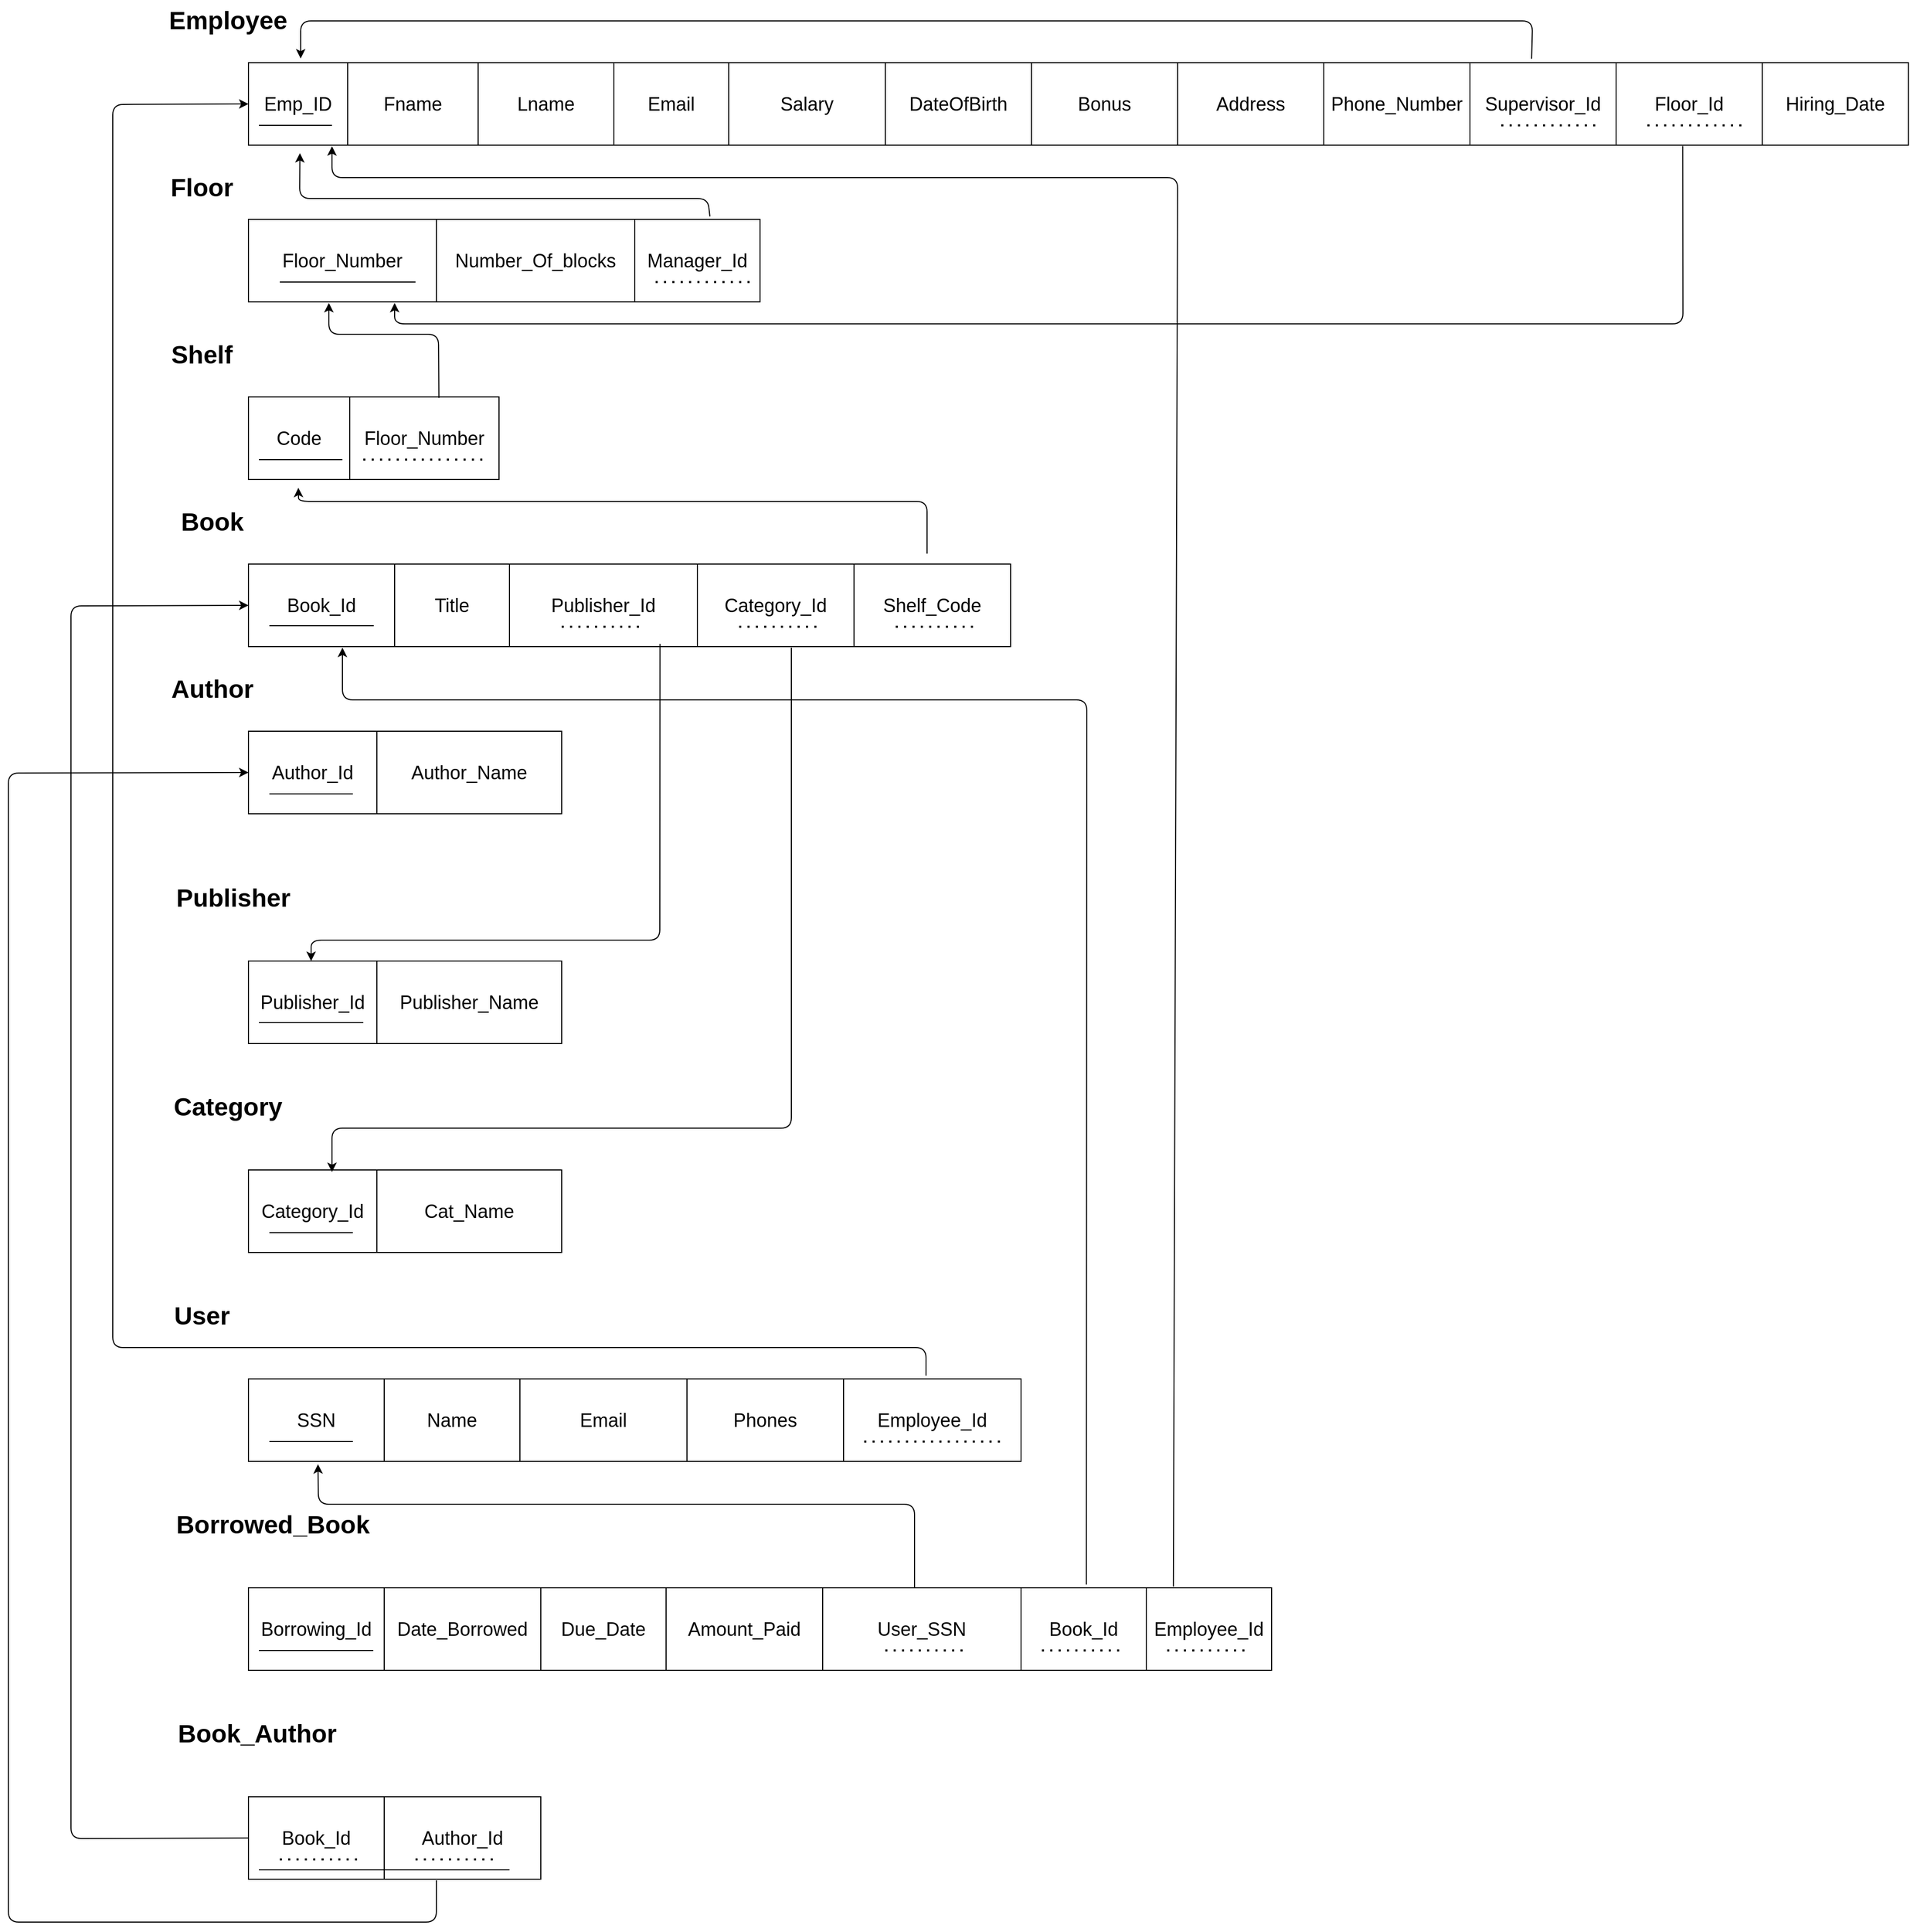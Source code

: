 <mxfile>
    <diagram id="vCrs1-sPmKpTmXe4LVe5" name="Page-1">
        <mxGraphModel dx="2222" dy="1024" grid="1" gridSize="10" guides="1" tooltips="1" connect="1" arrows="1" fold="1" page="0" pageScale="1" pageWidth="850" pageHeight="1100" math="0" shadow="0">
            <root>
                <mxCell id="0"/>
                <mxCell id="1" parent="0"/>
                <mxCell id="14" value="" style="shape=table;html=1;whiteSpace=wrap;startSize=0;&#10;container=1;childLayout=tableLayout;&#10;rowCount=1;" parent="1" vertex="1">
                    <mxGeometry x="80" y="100" width="1590" height="79" as="geometry"/>
                </mxCell>
                <mxCell id="15" value="" style="shape=tableRow;horizontal=0;startSize=0;swimlaneHead=0;swimlaneBody=0;top=0;left=0;bottom=0;right=0;collapsible=0;dropTarget=0;fillColor=none;points=[[0,0.5],[1,0.5]];portConstraint=eastwest;" parent="14" vertex="1">
                    <mxGeometry width="1590" height="79" as="geometry"/>
                </mxCell>
                <mxCell id="16" value="&lt;span style=&quot;font-size: 18px;&quot;&gt;Emp_ID&lt;/span&gt;" style="shape=partialRectangle;html=1;whiteSpace=wrap;connectable=0;fillColor=none;top=0;left=0;bottom=0;right=0;overflow=hidden;" parent="15" vertex="1">
                    <mxGeometry width="95" height="79" as="geometry">
                        <mxRectangle width="95" height="79" as="alternateBounds"/>
                    </mxGeometry>
                </mxCell>
                <mxCell id="17" value="&lt;font style=&quot;font-size: 18px;&quot;&gt;Fname&lt;/font&gt;" style="shape=partialRectangle;connectable=0;fillColor=none;top=0;left=0;bottom=0;right=0;overflow=hidden;align=center;fontStyle=0;verticalAlign=middle;horizontal=1;whiteSpace=wrap;html=1;" parent="15" vertex="1">
                    <mxGeometry x="95" width="125" height="79" as="geometry">
                        <mxRectangle width="125" height="79" as="alternateBounds"/>
                    </mxGeometry>
                </mxCell>
                <mxCell id="18" value="&lt;span style=&quot;font-size: 18px;&quot;&gt;Lname&lt;/span&gt;" style="shape=partialRectangle;html=1;whiteSpace=wrap;connectable=0;fillColor=none;top=0;left=0;bottom=0;right=0;overflow=hidden;" parent="15" vertex="1">
                    <mxGeometry x="220" width="130" height="79" as="geometry">
                        <mxRectangle width="130" height="79" as="alternateBounds"/>
                    </mxGeometry>
                </mxCell>
                <mxCell id="19" value="&lt;font style=&quot;font-size: 18px;&quot;&gt;Email&lt;/font&gt;" style="shape=partialRectangle;html=1;whiteSpace=wrap;connectable=0;fillColor=none;top=0;left=0;bottom=0;right=0;overflow=hidden;" parent="15" vertex="1">
                    <mxGeometry x="350" width="110" height="79" as="geometry">
                        <mxRectangle width="110" height="79" as="alternateBounds"/>
                    </mxGeometry>
                </mxCell>
                <mxCell id="20" value="&lt;font style=&quot;font-size: 18px;&quot;&gt;Salary&lt;/font&gt;" style="shape=partialRectangle;html=1;whiteSpace=wrap;connectable=0;fillColor=none;top=0;left=0;bottom=0;right=0;overflow=hidden;" parent="15" vertex="1">
                    <mxGeometry x="460" width="150" height="79" as="geometry">
                        <mxRectangle width="150" height="79" as="alternateBounds"/>
                    </mxGeometry>
                </mxCell>
                <mxCell id="108" value="&lt;span style=&quot;font-size: 18px;&quot;&gt;DateOfBirth&lt;/span&gt;" style="shape=partialRectangle;html=1;whiteSpace=wrap;connectable=0;fillColor=none;top=0;left=0;bottom=0;right=0;overflow=hidden;" parent="15" vertex="1">
                    <mxGeometry x="610" width="140" height="79" as="geometry">
                        <mxRectangle width="140" height="79" as="alternateBounds"/>
                    </mxGeometry>
                </mxCell>
                <mxCell id="109" value="&lt;span style=&quot;font-size: 18px;&quot;&gt;Bonus&lt;/span&gt;" style="shape=partialRectangle;html=1;whiteSpace=wrap;connectable=0;fillColor=none;top=0;left=0;bottom=0;right=0;overflow=hidden;" parent="15" vertex="1">
                    <mxGeometry x="750" width="140" height="79" as="geometry">
                        <mxRectangle width="140" height="79" as="alternateBounds"/>
                    </mxGeometry>
                </mxCell>
                <mxCell id="110" value="&lt;span style=&quot;font-size: 18px;&quot;&gt;Address&lt;/span&gt;" style="shape=partialRectangle;html=1;whiteSpace=wrap;connectable=0;fillColor=none;top=0;left=0;bottom=0;right=0;overflow=hidden;" parent="15" vertex="1">
                    <mxGeometry x="890" width="140" height="79" as="geometry">
                        <mxRectangle width="140" height="79" as="alternateBounds"/>
                    </mxGeometry>
                </mxCell>
                <mxCell id="111" value="&lt;span style=&quot;font-size: 18px;&quot;&gt;Phone_Number&lt;/span&gt;" style="shape=partialRectangle;html=1;whiteSpace=wrap;connectable=0;fillColor=none;top=0;left=0;bottom=0;right=0;overflow=hidden;" parent="15" vertex="1">
                    <mxGeometry x="1030" width="140" height="79" as="geometry">
                        <mxRectangle width="140" height="79" as="alternateBounds"/>
                    </mxGeometry>
                </mxCell>
                <mxCell id="112" value="&lt;span style=&quot;font-size: 18px;&quot;&gt;Supervisor_Id&lt;/span&gt;" style="shape=partialRectangle;html=1;whiteSpace=wrap;connectable=0;fillColor=none;top=0;left=0;bottom=0;right=0;overflow=hidden;" parent="15" vertex="1">
                    <mxGeometry x="1170" width="140" height="79" as="geometry">
                        <mxRectangle width="140" height="79" as="alternateBounds"/>
                    </mxGeometry>
                </mxCell>
                <mxCell id="113" value="&lt;span style=&quot;font-size: 18px;&quot;&gt;Floor_Id&lt;/span&gt;" style="shape=partialRectangle;html=1;whiteSpace=wrap;connectable=0;fillColor=none;top=0;left=0;bottom=0;right=0;overflow=hidden;" parent="15" vertex="1">
                    <mxGeometry x="1310" width="140" height="79" as="geometry">
                        <mxRectangle width="140" height="79" as="alternateBounds"/>
                    </mxGeometry>
                </mxCell>
                <mxCell id="114" value="&lt;span style=&quot;font-size: 18px;&quot;&gt;Hiring_Date&lt;/span&gt;" style="shape=partialRectangle;html=1;whiteSpace=wrap;connectable=0;fillColor=none;top=0;left=0;bottom=0;right=0;overflow=hidden;" parent="15" vertex="1">
                    <mxGeometry x="1450" width="140" height="79" as="geometry">
                        <mxRectangle width="140" height="79" as="alternateBounds"/>
                    </mxGeometry>
                </mxCell>
                <mxCell id="163" value="" style="endArrow=classic;html=1;exitX=0.773;exitY=-0.047;exitDx=0;exitDy=0;exitPerimeter=0;" parent="14" source="15" edge="1">
                    <mxGeometry width="50" height="50" relative="1" as="geometry">
                        <mxPoint x="1230" y="-70" as="sourcePoint"/>
                        <mxPoint x="50" y="-4" as="targetPoint"/>
                        <Array as="points">
                            <mxPoint x="1230" y="-40"/>
                            <mxPoint x="50" y="-40"/>
                        </Array>
                    </mxGeometry>
                </mxCell>
                <mxCell id="21" value="" style="shape=table;html=1;whiteSpace=wrap;startSize=0;&#10;container=1;childLayout=tableLayout;&#10;rowCount=1;" parent="1" vertex="1">
                    <mxGeometry x="80" y="420" width="240" height="79" as="geometry"/>
                </mxCell>
                <mxCell id="22" value="" style="shape=tableRow;horizontal=0;startSize=0;swimlaneHead=0;swimlaneBody=0;top=0;left=0;bottom=0;right=0;collapsible=0;dropTarget=0;fillColor=none;points=[[0,0.5],[1,0.5]];portConstraint=eastwest;" parent="21" vertex="1">
                    <mxGeometry width="240" height="79" as="geometry"/>
                </mxCell>
                <mxCell id="23" value="&lt;font style=&quot;font-size: 18px;&quot;&gt;Code&lt;/font&gt;" style="shape=partialRectangle;html=1;whiteSpace=wrap;connectable=0;fillColor=none;top=0;left=0;bottom=0;right=0;overflow=hidden;" parent="22" vertex="1">
                    <mxGeometry width="97" height="79" as="geometry">
                        <mxRectangle width="97" height="79" as="alternateBounds"/>
                    </mxGeometry>
                </mxCell>
                <mxCell id="24" value="&lt;font style=&quot;font-size: 18px;&quot;&gt;Floor_Number&lt;/font&gt;" style="shape=partialRectangle;html=1;whiteSpace=wrap;connectable=0;fillColor=none;top=0;left=0;bottom=0;right=0;overflow=hidden;" parent="22" vertex="1">
                    <mxGeometry x="97" width="143" height="79" as="geometry">
                        <mxRectangle width="143" height="79" as="alternateBounds"/>
                    </mxGeometry>
                </mxCell>
                <mxCell id="26" value="" style="shape=table;html=1;whiteSpace=wrap;startSize=0;&#10;container=1;childLayout=tableLayout;&#10;rowCount=1;" parent="1" vertex="1">
                    <mxGeometry x="80" y="580" width="730" height="79" as="geometry"/>
                </mxCell>
                <mxCell id="27" value="" style="shape=tableRow;horizontal=0;startSize=0;swimlaneHead=0;swimlaneBody=0;top=0;left=0;bottom=0;right=0;collapsible=0;dropTarget=0;fillColor=none;points=[[0,0.5],[1,0.5]];portConstraint=eastwest;" parent="26" vertex="1">
                    <mxGeometry width="730" height="79" as="geometry"/>
                </mxCell>
                <mxCell id="28" value="&lt;font style=&quot;font-size: 18px;&quot;&gt;Book_Id&lt;/font&gt;" style="shape=partialRectangle;html=1;whiteSpace=wrap;connectable=0;fillColor=none;top=0;left=0;bottom=0;right=0;overflow=hidden;" parent="27" vertex="1">
                    <mxGeometry width="140" height="79" as="geometry">
                        <mxRectangle width="140" height="79" as="alternateBounds"/>
                    </mxGeometry>
                </mxCell>
                <mxCell id="29" value="&lt;font style=&quot;font-size: 18px;&quot;&gt;Title&lt;/font&gt;" style="shape=partialRectangle;html=1;whiteSpace=wrap;connectable=0;fillColor=none;top=0;left=0;bottom=0;right=0;overflow=hidden;" parent="27" vertex="1">
                    <mxGeometry x="140" width="110" height="79" as="geometry">
                        <mxRectangle width="110" height="79" as="alternateBounds"/>
                    </mxGeometry>
                </mxCell>
                <mxCell id="30" value="&lt;font style=&quot;font-size: 18px;&quot;&gt;Publisher_Id&lt;/font&gt;" style="shape=partialRectangle;html=1;whiteSpace=wrap;connectable=0;fillColor=none;top=0;left=0;bottom=0;right=0;overflow=hidden;" parent="27" vertex="1">
                    <mxGeometry x="250" width="180" height="79" as="geometry">
                        <mxRectangle width="180" height="79" as="alternateBounds"/>
                    </mxGeometry>
                </mxCell>
                <mxCell id="31" value="&lt;font style=&quot;font-size: 18px;&quot;&gt;Category_Id&lt;/font&gt;" style="shape=partialRectangle;html=1;whiteSpace=wrap;connectable=0;fillColor=none;top=0;left=0;bottom=0;right=0;overflow=hidden;" parent="27" vertex="1">
                    <mxGeometry x="430" width="150" height="79" as="geometry">
                        <mxRectangle width="150" height="79" as="alternateBounds"/>
                    </mxGeometry>
                </mxCell>
                <mxCell id="32" value="&lt;span style=&quot;font-size: 18px;&quot;&gt;Shelf_Code&lt;/span&gt;" style="shape=partialRectangle;html=1;whiteSpace=wrap;connectable=0;fillColor=none;top=0;left=0;bottom=0;right=0;overflow=hidden;" parent="27" vertex="1">
                    <mxGeometry x="580" width="150" height="79" as="geometry">
                        <mxRectangle width="150" height="79" as="alternateBounds"/>
                    </mxGeometry>
                </mxCell>
                <mxCell id="33" value="Employee" style="text;strokeColor=none;fillColor=none;html=1;fontSize=24;fontStyle=1;verticalAlign=middle;align=center;" parent="1" vertex="1">
                    <mxGeometry y="40" width="120" height="40" as="geometry"/>
                </mxCell>
                <mxCell id="34" value="Floor" style="text;strokeColor=none;fillColor=none;html=1;fontSize=24;fontStyle=1;verticalAlign=middle;align=center;" parent="1" vertex="1">
                    <mxGeometry y="200" width="70" height="40" as="geometry"/>
                </mxCell>
                <mxCell id="35" value="Shelf" style="text;strokeColor=none;fillColor=none;html=1;fontSize=24;fontStyle=1;verticalAlign=middle;align=center;" parent="1" vertex="1">
                    <mxGeometry y="360" width="70" height="40" as="geometry"/>
                </mxCell>
                <mxCell id="36" value="Book" style="text;strokeColor=none;fillColor=none;html=1;fontSize=24;fontStyle=1;verticalAlign=middle;align=center;" parent="1" vertex="1">
                    <mxGeometry y="520" width="90" height="40" as="geometry"/>
                </mxCell>
                <mxCell id="37" value="Author" style="text;strokeColor=none;fillColor=none;html=1;fontSize=24;fontStyle=1;verticalAlign=middle;align=center;" parent="1" vertex="1">
                    <mxGeometry y="680" width="90" height="40" as="geometry"/>
                </mxCell>
                <mxCell id="45" value="" style="shape=table;html=1;whiteSpace=wrap;startSize=0;&#10;container=1;childLayout=tableLayout;&#10;rowCount=1;" parent="1" vertex="1">
                    <mxGeometry x="80" y="740" width="300" height="79" as="geometry"/>
                </mxCell>
                <mxCell id="46" value="" style="shape=tableRow;horizontal=0;startSize=0;swimlaneHead=0;swimlaneBody=0;top=0;left=0;bottom=0;right=0;collapsible=0;dropTarget=0;fillColor=none;points=[[0,0.5],[1,0.5]];portConstraint=eastwest;" parent="45" vertex="1">
                    <mxGeometry width="300" height="79" as="geometry"/>
                </mxCell>
                <mxCell id="47" value="&lt;font style=&quot;font-size: 18px;&quot;&gt;Author_Id&lt;/font&gt;" style="shape=partialRectangle;html=1;whiteSpace=wrap;connectable=0;fillColor=none;top=0;left=0;bottom=0;right=0;overflow=hidden;" parent="46" vertex="1">
                    <mxGeometry width="123" height="79" as="geometry">
                        <mxRectangle width="123" height="79" as="alternateBounds"/>
                    </mxGeometry>
                </mxCell>
                <mxCell id="48" value="&lt;font style=&quot;font-size: 18px;&quot;&gt;Author_Name&lt;/font&gt;" style="shape=partialRectangle;html=1;whiteSpace=wrap;connectable=0;fillColor=none;top=0;left=0;bottom=0;right=0;overflow=hidden;" parent="46" vertex="1">
                    <mxGeometry x="123" width="177" height="79" as="geometry">
                        <mxRectangle width="177" height="79" as="alternateBounds"/>
                    </mxGeometry>
                </mxCell>
                <mxCell id="52" value="Publisher" style="text;strokeColor=none;fillColor=none;html=1;fontSize=24;fontStyle=1;verticalAlign=middle;align=center;" parent="1" vertex="1">
                    <mxGeometry y="880" width="130" height="40" as="geometry"/>
                </mxCell>
                <mxCell id="62" value="" style="endArrow=none;html=1;fontSize=18;" parent="1" edge="1">
                    <mxGeometry width="50" height="50" relative="1" as="geometry">
                        <mxPoint x="100" y="639" as="sourcePoint"/>
                        <mxPoint x="200" y="639" as="targetPoint"/>
                    </mxGeometry>
                </mxCell>
                <mxCell id="63" value="" style="endArrow=none;html=1;fontSize=18;" parent="1" edge="1">
                    <mxGeometry width="50" height="50" relative="1" as="geometry">
                        <mxPoint x="100" y="800" as="sourcePoint"/>
                        <mxPoint x="180" y="800" as="targetPoint"/>
                    </mxGeometry>
                </mxCell>
                <mxCell id="64" value="" style="endArrow=none;html=1;fontSize=18;" parent="1" edge="1">
                    <mxGeometry width="50" height="50" relative="1" as="geometry">
                        <mxPoint x="90" y="480" as="sourcePoint"/>
                        <mxPoint x="170" y="480" as="targetPoint"/>
                    </mxGeometry>
                </mxCell>
                <mxCell id="66" value="" style="endArrow=none;html=1;fontSize=18;" parent="1" edge="1">
                    <mxGeometry width="50" height="50" relative="1" as="geometry">
                        <mxPoint x="90" y="160" as="sourcePoint"/>
                        <mxPoint x="160" y="160" as="targetPoint"/>
                    </mxGeometry>
                </mxCell>
                <mxCell id="72" value="" style="endArrow=none;dashed=1;html=1;dashPattern=1 3;strokeWidth=2;fontSize=18;entryX=0.958;entryY=0.759;entryDx=0;entryDy=0;entryPerimeter=0;" parent="1" target="22" edge="1">
                    <mxGeometry x="97" width="50" height="50" relative="1" as="geometry">
                        <mxPoint x="190" y="480" as="sourcePoint"/>
                        <mxPoint x="265" y="480" as="targetPoint"/>
                    </mxGeometry>
                </mxCell>
                <mxCell id="74" value="" style="endArrow=none;dashed=1;html=1;dashPattern=1 3;strokeWidth=2;fontSize=18;" parent="1" edge="1">
                    <mxGeometry width="50" height="50" relative="1" as="geometry">
                        <mxPoint x="550" y="640" as="sourcePoint"/>
                        <mxPoint x="630" y="640" as="targetPoint"/>
                    </mxGeometry>
                </mxCell>
                <mxCell id="78" value="Category" style="text;strokeColor=none;fillColor=none;html=1;fontSize=24;fontStyle=1;verticalAlign=middle;align=center;" parent="1" vertex="1">
                    <mxGeometry x="5" y="1080" width="110" height="40" as="geometry"/>
                </mxCell>
                <mxCell id="79" value="User" style="text;strokeColor=none;fillColor=none;html=1;fontSize=24;fontStyle=1;verticalAlign=middle;align=center;" parent="1" vertex="1">
                    <mxGeometry y="1280" width="70" height="40" as="geometry"/>
                </mxCell>
                <mxCell id="80" value="Borrowed_Book" style="text;strokeColor=none;fillColor=none;html=1;fontSize=24;fontStyle=1;verticalAlign=middle;align=center;" parent="1" vertex="1">
                    <mxGeometry x="5" y="1480" width="195" height="40" as="geometry"/>
                </mxCell>
                <mxCell id="90" value="" style="shape=table;html=1;whiteSpace=wrap;startSize=0;&#10;container=1;childLayout=tableLayout;&#10;rowCount=1;" parent="1" vertex="1">
                    <mxGeometry x="80" y="1360" width="740" height="79" as="geometry"/>
                </mxCell>
                <mxCell id="91" value="" style="shape=tableRow;horizontal=0;startSize=0;swimlaneHead=0;swimlaneBody=0;top=0;left=0;bottom=0;right=0;collapsible=0;dropTarget=0;fillColor=none;points=[[0,0.5],[1,0.5]];portConstraint=eastwest;" parent="90" vertex="1">
                    <mxGeometry width="740" height="79" as="geometry"/>
                </mxCell>
                <mxCell id="92" value="&lt;font style=&quot;font-size: 18px;&quot;&gt;SSN&lt;/font&gt;" style="shape=partialRectangle;html=1;whiteSpace=wrap;connectable=0;fillColor=none;top=0;left=0;bottom=0;right=0;overflow=hidden;" parent="91" vertex="1">
                    <mxGeometry width="130" height="79" as="geometry">
                        <mxRectangle width="130" height="79" as="alternateBounds"/>
                    </mxGeometry>
                </mxCell>
                <mxCell id="93" value="&lt;font style=&quot;font-size: 18px;&quot;&gt;Name&lt;/font&gt;" style="shape=partialRectangle;html=1;whiteSpace=wrap;connectable=0;fillColor=none;top=0;left=0;bottom=0;right=0;overflow=hidden;" parent="91" vertex="1">
                    <mxGeometry x="130" width="130" height="79" as="geometry">
                        <mxRectangle width="130" height="79" as="alternateBounds"/>
                    </mxGeometry>
                </mxCell>
                <mxCell id="94" value="&lt;font style=&quot;font-size: 18px;&quot;&gt;Email&lt;/font&gt;" style="shape=partialRectangle;html=1;whiteSpace=wrap;connectable=0;fillColor=none;top=0;left=0;bottom=0;right=0;overflow=hidden;" parent="91" vertex="1">
                    <mxGeometry x="260" width="160" height="79" as="geometry">
                        <mxRectangle width="160" height="79" as="alternateBounds"/>
                    </mxGeometry>
                </mxCell>
                <mxCell id="95" value="&lt;font style=&quot;font-size: 18px;&quot;&gt;Phones&lt;/font&gt;" style="shape=partialRectangle;html=1;whiteSpace=wrap;connectable=0;fillColor=none;top=0;left=0;bottom=0;right=0;overflow=hidden;" parent="91" vertex="1">
                    <mxGeometry x="420" width="150" height="79" as="geometry">
                        <mxRectangle width="150" height="79" as="alternateBounds"/>
                    </mxGeometry>
                </mxCell>
                <mxCell id="96" value="&lt;span style=&quot;font-size: 18px;&quot;&gt;Employee_Id&lt;/span&gt;" style="shape=partialRectangle;html=1;whiteSpace=wrap;connectable=0;fillColor=none;top=0;left=0;bottom=0;right=0;overflow=hidden;" parent="91" vertex="1">
                    <mxGeometry x="570" width="170" height="79" as="geometry">
                        <mxRectangle width="170" height="79" as="alternateBounds"/>
                    </mxGeometry>
                </mxCell>
                <mxCell id="158" value="" style="endArrow=none;dashed=1;html=1;dashPattern=1 3;strokeWidth=2;fontSize=18;entryX=0.973;entryY=0.759;entryDx=0;entryDy=0;entryPerimeter=0;exitX=0.797;exitY=0.759;exitDx=0;exitDy=0;exitPerimeter=0;" parent="90" source="91" target="91" edge="1">
                    <mxGeometry width="50" height="50" relative="1" as="geometry">
                        <mxPoint x="610" y="60" as="sourcePoint"/>
                        <mxPoint x="690" y="60" as="targetPoint"/>
                    </mxGeometry>
                </mxCell>
                <mxCell id="99" value="" style="shape=table;html=1;whiteSpace=wrap;startSize=0;&#10;container=1;childLayout=tableLayout;&#10;rowCount=1;" parent="1" vertex="1">
                    <mxGeometry x="80" y="1560" width="980" height="79" as="geometry"/>
                </mxCell>
                <mxCell id="100" value="" style="shape=tableRow;horizontal=0;startSize=0;swimlaneHead=0;swimlaneBody=0;top=0;left=0;bottom=0;right=0;collapsible=0;dropTarget=0;fillColor=none;points=[[0,0.5],[1,0.5]];portConstraint=eastwest;" parent="99" vertex="1">
                    <mxGeometry width="980" height="79" as="geometry"/>
                </mxCell>
                <mxCell id="101" value="&lt;font style=&quot;font-size: 18px;&quot;&gt;Borrowing_Id&lt;/font&gt;" style="shape=partialRectangle;html=1;whiteSpace=wrap;connectable=0;fillColor=none;top=0;left=0;bottom=0;right=0;overflow=hidden;" parent="100" vertex="1">
                    <mxGeometry width="130" height="79" as="geometry">
                        <mxRectangle width="130" height="79" as="alternateBounds"/>
                    </mxGeometry>
                </mxCell>
                <mxCell id="102" value="&lt;span style=&quot;font-size: 18px;&quot;&gt;Date_Borrowed&lt;/span&gt;" style="shape=partialRectangle;html=1;whiteSpace=wrap;connectable=0;fillColor=none;top=0;left=0;bottom=0;right=0;overflow=hidden;" parent="100" vertex="1">
                    <mxGeometry x="130" width="150" height="79" as="geometry">
                        <mxRectangle width="150" height="79" as="alternateBounds"/>
                    </mxGeometry>
                </mxCell>
                <mxCell id="103" value="&lt;font style=&quot;font-size: 18px;&quot;&gt;Due_Date&lt;/font&gt;" style="shape=partialRectangle;html=1;whiteSpace=wrap;connectable=0;fillColor=none;top=0;left=0;bottom=0;right=0;overflow=hidden;" parent="100" vertex="1">
                    <mxGeometry x="280" width="120" height="79" as="geometry">
                        <mxRectangle width="120" height="79" as="alternateBounds"/>
                    </mxGeometry>
                </mxCell>
                <mxCell id="104" value="&lt;font style=&quot;font-size: 18px;&quot;&gt;Amount_Paid&lt;/font&gt;" style="shape=partialRectangle;html=1;whiteSpace=wrap;connectable=0;fillColor=none;top=0;left=0;bottom=0;right=0;overflow=hidden;" parent="100" vertex="1">
                    <mxGeometry x="400" width="150" height="79" as="geometry">
                        <mxRectangle width="150" height="79" as="alternateBounds"/>
                    </mxGeometry>
                </mxCell>
                <mxCell id="105" value="&lt;span style=&quot;font-size: 18px;&quot;&gt;User_SSN&lt;/span&gt;" style="shape=partialRectangle;html=1;whiteSpace=wrap;connectable=0;fillColor=none;top=0;left=0;bottom=0;right=0;overflow=hidden;" parent="100" vertex="1">
                    <mxGeometry x="550" width="190" height="79" as="geometry">
                        <mxRectangle width="190" height="79" as="alternateBounds"/>
                    </mxGeometry>
                </mxCell>
                <mxCell id="106" value="&lt;font style=&quot;font-size: 18px;&quot;&gt;Book_Id&lt;/font&gt;" style="shape=partialRectangle;html=1;whiteSpace=wrap;connectable=0;fillColor=none;top=0;left=0;bottom=0;right=0;overflow=hidden;" parent="100" vertex="1">
                    <mxGeometry x="740" width="120" height="79" as="geometry">
                        <mxRectangle width="120" height="79" as="alternateBounds"/>
                    </mxGeometry>
                </mxCell>
                <mxCell id="107" value="&lt;font style=&quot;font-size: 18px;&quot;&gt;Employee_Id&lt;/font&gt;" style="shape=partialRectangle;html=1;whiteSpace=wrap;connectable=0;fillColor=none;top=0;left=0;bottom=0;right=0;overflow=hidden;" parent="100" vertex="1">
                    <mxGeometry x="860" width="120" height="79" as="geometry">
                        <mxRectangle width="120" height="79" as="alternateBounds"/>
                    </mxGeometry>
                </mxCell>
                <mxCell id="115" value="" style="endArrow=none;dashed=1;html=1;dashPattern=1 3;strokeWidth=2;fontSize=18;" parent="1" edge="1">
                    <mxGeometry x="1170" width="50" height="50" relative="1" as="geometry">
                        <mxPoint x="1280" y="160" as="sourcePoint"/>
                        <mxPoint x="1370" y="160" as="targetPoint"/>
                    </mxGeometry>
                </mxCell>
                <mxCell id="116" value="" style="endArrow=none;dashed=1;html=1;dashPattern=1 3;strokeWidth=2;fontSize=18;" parent="1" edge="1">
                    <mxGeometry x="1170" width="50" height="50" relative="1" as="geometry">
                        <mxPoint x="1420" y="160" as="sourcePoint"/>
                        <mxPoint x="1510" y="160" as="targetPoint"/>
                    </mxGeometry>
                </mxCell>
                <mxCell id="117" value="" style="shape=table;html=1;whiteSpace=wrap;startSize=0;&#10;container=1;childLayout=tableLayout;&#10;rowCount=1;" parent="1" vertex="1">
                    <mxGeometry x="80" y="250" width="490" height="79" as="geometry"/>
                </mxCell>
                <mxCell id="118" value="" style="shape=tableRow;horizontal=0;startSize=0;swimlaneHead=0;swimlaneBody=0;top=0;left=0;bottom=0;right=0;collapsible=0;dropTarget=0;fillColor=none;points=[[0,0.5],[1,0.5]];portConstraint=eastwest;" parent="117" vertex="1">
                    <mxGeometry width="490" height="79" as="geometry"/>
                </mxCell>
                <mxCell id="119" value="&lt;font style=&quot;font-size: 18px;&quot;&gt;Floor_Number&lt;/font&gt;" style="shape=partialRectangle;html=1;whiteSpace=wrap;connectable=0;fillColor=none;top=0;left=0;bottom=0;right=0;overflow=hidden;" parent="118" vertex="1">
                    <mxGeometry width="180" height="79" as="geometry">
                        <mxRectangle width="180" height="79" as="alternateBounds"/>
                    </mxGeometry>
                </mxCell>
                <mxCell id="120" value="&lt;font style=&quot;font-size: 18px;&quot;&gt;Number_Of_blocks&lt;/font&gt;" style="shape=partialRectangle;html=1;whiteSpace=wrap;connectable=0;fillColor=none;top=0;left=0;bottom=0;right=0;overflow=hidden;" parent="118" vertex="1">
                    <mxGeometry x="180" width="190" height="79" as="geometry">
                        <mxRectangle width="190" height="79" as="alternateBounds"/>
                    </mxGeometry>
                </mxCell>
                <mxCell id="121" value="&lt;font style=&quot;font-size: 18px;&quot;&gt;Manager_Id&lt;/font&gt;" style="shape=partialRectangle;html=1;whiteSpace=wrap;connectable=0;fillColor=none;top=0;left=0;bottom=0;right=0;overflow=hidden;" parent="118" vertex="1">
                    <mxGeometry x="370" width="120" height="79" as="geometry">
                        <mxRectangle width="120" height="79" as="alternateBounds"/>
                    </mxGeometry>
                </mxCell>
                <mxCell id="124" value="" style="endArrow=none;html=1;fontSize=18;" parent="1" edge="1">
                    <mxGeometry width="50" height="50" relative="1" as="geometry">
                        <mxPoint x="110" y="310" as="sourcePoint"/>
                        <mxPoint x="240" y="310" as="targetPoint"/>
                    </mxGeometry>
                </mxCell>
                <mxCell id="125" value="" style="endArrow=none;dashed=1;html=1;dashPattern=1 3;strokeWidth=2;fontSize=18;" parent="1" edge="1">
                    <mxGeometry x="1170" width="50" height="50" relative="1" as="geometry">
                        <mxPoint x="470" y="310" as="sourcePoint"/>
                        <mxPoint x="560" y="310" as="targetPoint"/>
                    </mxGeometry>
                </mxCell>
                <mxCell id="126" value="" style="endArrow=none;dashed=1;html=1;dashPattern=1 3;strokeWidth=2;fontSize=18;" parent="1" edge="1">
                    <mxGeometry width="50" height="50" relative="1" as="geometry">
                        <mxPoint x="380" y="640" as="sourcePoint"/>
                        <mxPoint x="460" y="640" as="targetPoint"/>
                    </mxGeometry>
                </mxCell>
                <mxCell id="127" value="" style="endArrow=none;dashed=1;html=1;dashPattern=1 3;strokeWidth=2;fontSize=18;" parent="1" edge="1">
                    <mxGeometry width="50" height="50" relative="1" as="geometry">
                        <mxPoint x="700" y="640" as="sourcePoint"/>
                        <mxPoint x="780" y="640" as="targetPoint"/>
                    </mxGeometry>
                </mxCell>
                <mxCell id="128" value="" style="shape=table;html=1;whiteSpace=wrap;startSize=0;&#10;container=1;childLayout=tableLayout;&#10;rowCount=1;" parent="1" vertex="1">
                    <mxGeometry x="80" y="960" width="300" height="79" as="geometry"/>
                </mxCell>
                <mxCell id="129" value="" style="shape=tableRow;horizontal=0;startSize=0;swimlaneHead=0;swimlaneBody=0;top=0;left=0;bottom=0;right=0;collapsible=0;dropTarget=0;fillColor=none;points=[[0,0.5],[1,0.5]];portConstraint=eastwest;" parent="128" vertex="1">
                    <mxGeometry width="300" height="79" as="geometry"/>
                </mxCell>
                <mxCell id="130" value="&lt;font style=&quot;font-size: 18px;&quot;&gt;Publisher_Id&lt;/font&gt;" style="shape=partialRectangle;html=1;whiteSpace=wrap;connectable=0;fillColor=none;top=0;left=0;bottom=0;right=0;overflow=hidden;" parent="129" vertex="1">
                    <mxGeometry width="123" height="79" as="geometry">
                        <mxRectangle width="123" height="79" as="alternateBounds"/>
                    </mxGeometry>
                </mxCell>
                <mxCell id="131" value="&lt;font style=&quot;font-size: 18px;&quot;&gt;Publisher_Name&lt;/font&gt;" style="shape=partialRectangle;html=1;whiteSpace=wrap;connectable=0;fillColor=none;top=0;left=0;bottom=0;right=0;overflow=hidden;" parent="129" vertex="1">
                    <mxGeometry x="123" width="177" height="79" as="geometry">
                        <mxRectangle width="177" height="79" as="alternateBounds"/>
                    </mxGeometry>
                </mxCell>
                <mxCell id="132" value="" style="endArrow=none;html=1;fontSize=18;" parent="1" edge="1">
                    <mxGeometry width="50" height="50" relative="1" as="geometry">
                        <mxPoint x="90" y="1019" as="sourcePoint"/>
                        <mxPoint x="190" y="1019" as="targetPoint"/>
                    </mxGeometry>
                </mxCell>
                <mxCell id="133" value="" style="shape=table;html=1;whiteSpace=wrap;startSize=0;&#10;container=1;childLayout=tableLayout;&#10;rowCount=1;" parent="1" vertex="1">
                    <mxGeometry x="80" y="1160" width="300" height="79" as="geometry"/>
                </mxCell>
                <mxCell id="134" value="" style="shape=tableRow;horizontal=0;startSize=0;swimlaneHead=0;swimlaneBody=0;top=0;left=0;bottom=0;right=0;collapsible=0;dropTarget=0;fillColor=none;points=[[0,0.5],[1,0.5]];portConstraint=eastwest;" parent="133" vertex="1">
                    <mxGeometry width="300" height="79" as="geometry"/>
                </mxCell>
                <mxCell id="135" value="&lt;font style=&quot;font-size: 18px;&quot;&gt;Category_Id&lt;/font&gt;" style="shape=partialRectangle;html=1;whiteSpace=wrap;connectable=0;fillColor=none;top=0;left=0;bottom=0;right=0;overflow=hidden;" parent="134" vertex="1">
                    <mxGeometry width="123" height="79" as="geometry">
                        <mxRectangle width="123" height="79" as="alternateBounds"/>
                    </mxGeometry>
                </mxCell>
                <mxCell id="136" value="&lt;font style=&quot;font-size: 18px;&quot;&gt;Cat_Name&lt;/font&gt;" style="shape=partialRectangle;html=1;whiteSpace=wrap;connectable=0;fillColor=none;top=0;left=0;bottom=0;right=0;overflow=hidden;" parent="134" vertex="1">
                    <mxGeometry x="123" width="177" height="79" as="geometry">
                        <mxRectangle width="177" height="79" as="alternateBounds"/>
                    </mxGeometry>
                </mxCell>
                <mxCell id="137" value="" style="endArrow=none;html=1;fontSize=18;" parent="1" edge="1">
                    <mxGeometry width="50" height="50" relative="1" as="geometry">
                        <mxPoint x="100" y="1220" as="sourcePoint"/>
                        <mxPoint x="180" y="1220" as="targetPoint"/>
                    </mxGeometry>
                </mxCell>
                <mxCell id="138" value="" style="endArrow=none;html=1;fontSize=18;entryX=0.122;entryY=0.759;entryDx=0;entryDy=0;entryPerimeter=0;" parent="1" target="100" edge="1">
                    <mxGeometry width="50" height="50" relative="1" as="geometry">
                        <mxPoint x="90" y="1620" as="sourcePoint"/>
                        <mxPoint x="180" y="1620" as="targetPoint"/>
                    </mxGeometry>
                </mxCell>
                <mxCell id="139" value="" style="endArrow=none;dashed=1;html=1;dashPattern=1 3;strokeWidth=2;fontSize=18;" parent="1" edge="1">
                    <mxGeometry width="50" height="50" relative="1" as="geometry">
                        <mxPoint x="690" y="1620" as="sourcePoint"/>
                        <mxPoint x="770" y="1620" as="targetPoint"/>
                    </mxGeometry>
                </mxCell>
                <mxCell id="140" value="" style="endArrow=none;dashed=1;html=1;dashPattern=1 3;strokeWidth=2;fontSize=18;" parent="1" edge="1">
                    <mxGeometry width="50" height="50" relative="1" as="geometry">
                        <mxPoint x="840" y="1620" as="sourcePoint"/>
                        <mxPoint x="920" y="1620" as="targetPoint"/>
                    </mxGeometry>
                </mxCell>
                <mxCell id="141" value="" style="endArrow=none;dashed=1;html=1;dashPattern=1 3;strokeWidth=2;fontSize=18;" parent="1" edge="1">
                    <mxGeometry width="50" height="50" relative="1" as="geometry">
                        <mxPoint x="960" y="1620" as="sourcePoint"/>
                        <mxPoint x="1040" y="1620" as="targetPoint"/>
                    </mxGeometry>
                </mxCell>
                <mxCell id="142" value="Book_Author" style="text;strokeColor=none;fillColor=none;html=1;fontSize=24;fontStyle=1;verticalAlign=middle;align=center;" parent="1" vertex="1">
                    <mxGeometry x="5" y="1680" width="165" height="40" as="geometry"/>
                </mxCell>
                <mxCell id="143" value="" style="shape=table;html=1;whiteSpace=wrap;startSize=0;&#10;container=1;childLayout=tableLayout;&#10;rowCount=1;" parent="1" vertex="1">
                    <mxGeometry x="80" y="1760" width="280" height="79" as="geometry"/>
                </mxCell>
                <mxCell id="144" value="" style="shape=tableRow;horizontal=0;startSize=0;swimlaneHead=0;swimlaneBody=0;top=0;left=0;bottom=0;right=0;collapsible=0;dropTarget=0;fillColor=none;points=[[0,0.5],[1,0.5]];portConstraint=eastwest;" parent="143" vertex="1">
                    <mxGeometry width="280" height="79" as="geometry"/>
                </mxCell>
                <mxCell id="145" value="&lt;font style=&quot;font-size: 18px;&quot;&gt;Book_Id&lt;/font&gt;" style="shape=partialRectangle;html=1;whiteSpace=wrap;connectable=0;fillColor=none;top=0;left=0;bottom=0;right=0;overflow=hidden;" parent="144" vertex="1">
                    <mxGeometry width="130" height="79" as="geometry">
                        <mxRectangle width="130" height="79" as="alternateBounds"/>
                    </mxGeometry>
                </mxCell>
                <mxCell id="146" value="&lt;span style=&quot;font-size: 18px;&quot;&gt;Author_Id&lt;/span&gt;" style="shape=partialRectangle;html=1;whiteSpace=wrap;connectable=0;fillColor=none;top=0;left=0;bottom=0;right=0;overflow=hidden;" parent="144" vertex="1">
                    <mxGeometry x="130" width="150" height="79" as="geometry">
                        <mxRectangle width="150" height="79" as="alternateBounds"/>
                    </mxGeometry>
                </mxCell>
                <mxCell id="152" value="" style="endArrow=none;html=1;fontSize=18;entryX=0.893;entryY=0.886;entryDx=0;entryDy=0;entryPerimeter=0;" parent="1" target="144" edge="1">
                    <mxGeometry width="50" height="50" relative="1" as="geometry">
                        <mxPoint x="90" y="1830" as="sourcePoint"/>
                        <mxPoint x="170" y="1830" as="targetPoint"/>
                    </mxGeometry>
                </mxCell>
                <mxCell id="156" value="" style="endArrow=none;dashed=1;html=1;dashPattern=1 3;strokeWidth=2;fontSize=18;" parent="1" edge="1">
                    <mxGeometry width="50" height="50" relative="1" as="geometry">
                        <mxPoint x="110" y="1820" as="sourcePoint"/>
                        <mxPoint x="190" y="1820" as="targetPoint"/>
                    </mxGeometry>
                </mxCell>
                <mxCell id="157" value="" style="endArrow=none;dashed=1;html=1;dashPattern=1 3;strokeWidth=2;fontSize=18;" parent="1" edge="1">
                    <mxGeometry width="50" height="50" relative="1" as="geometry">
                        <mxPoint x="240" y="1820" as="sourcePoint"/>
                        <mxPoint x="320" y="1820" as="targetPoint"/>
                    </mxGeometry>
                </mxCell>
                <mxCell id="159" value="" style="endArrow=none;html=1;fontSize=18;" parent="1" edge="1">
                    <mxGeometry width="50" height="50" relative="1" as="geometry">
                        <mxPoint x="100" y="1420" as="sourcePoint"/>
                        <mxPoint x="180" y="1420" as="targetPoint"/>
                    </mxGeometry>
                </mxCell>
                <mxCell id="161" value="" style="endArrow=classic;html=1;exitX=0.902;exitY=-0.036;exitDx=0;exitDy=0;exitPerimeter=0;entryX=0.031;entryY=1.096;entryDx=0;entryDy=0;entryPerimeter=0;" parent="1" source="118" target="15" edge="1">
                    <mxGeometry width="50" height="50" relative="1" as="geometry">
                        <mxPoint x="450" y="350" as="sourcePoint"/>
                        <mxPoint x="500" y="300" as="targetPoint"/>
                        <Array as="points">
                            <mxPoint x="520" y="230"/>
                            <mxPoint x="129" y="230"/>
                        </Array>
                    </mxGeometry>
                </mxCell>
                <mxCell id="162" value="" style="endArrow=classic;html=1;exitX=0.76;exitY=0.011;exitDx=0;exitDy=0;exitPerimeter=0;" parent="1" source="22" edge="1">
                    <mxGeometry width="50" height="50" relative="1" as="geometry">
                        <mxPoint x="390" y="350" as="sourcePoint"/>
                        <mxPoint x="157" y="330" as="targetPoint"/>
                        <Array as="points">
                            <mxPoint x="262" y="360"/>
                            <mxPoint x="157" y="360"/>
                        </Array>
                    </mxGeometry>
                </mxCell>
                <mxCell id="164" value="" style="endArrow=classic;html=1;exitX=0.864;exitY=1.009;exitDx=0;exitDy=0;exitPerimeter=0;" parent="1" source="15" edge="1">
                    <mxGeometry width="50" height="50" relative="1" as="geometry">
                        <mxPoint x="1250" y="350" as="sourcePoint"/>
                        <mxPoint x="220" y="330" as="targetPoint"/>
                        <Array as="points">
                            <mxPoint x="1454" y="350"/>
                            <mxPoint x="220" y="350"/>
                        </Array>
                    </mxGeometry>
                </mxCell>
                <mxCell id="165" value="" style="endArrow=classic;html=1;exitX=0.877;exitY=-0.04;exitDx=0;exitDy=0;exitPerimeter=0;entryX=0;entryY=0.5;entryDx=0;entryDy=0;" parent="1" source="91" target="15" edge="1">
                    <mxGeometry width="50" height="50" relative="1" as="geometry">
                        <mxPoint x="540" y="1350" as="sourcePoint"/>
                        <mxPoint x="-90" y="1330" as="targetPoint"/>
                        <Array as="points">
                            <mxPoint x="729" y="1330"/>
                            <mxPoint x="-50" y="1330"/>
                            <mxPoint x="-50" y="140"/>
                        </Array>
                    </mxGeometry>
                </mxCell>
                <mxCell id="166" value="" style="endArrow=classic;html=1;entryX=0.199;entryY=1.101;entryDx=0;entryDy=0;entryPerimeter=0;" parent="1" target="22" edge="1">
                    <mxGeometry width="50" height="50" relative="1" as="geometry">
                        <mxPoint x="730" y="570" as="sourcePoint"/>
                        <mxPoint x="600" y="400" as="targetPoint"/>
                        <Array as="points">
                            <mxPoint x="730" y="520"/>
                            <mxPoint x="128" y="520"/>
                        </Array>
                    </mxGeometry>
                </mxCell>
                <mxCell id="167" value="" style="endArrow=classic;html=1;" parent="1" edge="1">
                    <mxGeometry width="50" height="50" relative="1" as="geometry">
                        <mxPoint x="600" y="660" as="sourcePoint"/>
                        <mxPoint x="160" y="1162" as="targetPoint"/>
                        <Array as="points">
                            <mxPoint x="600" y="1120"/>
                            <mxPoint x="160" y="1120"/>
                        </Array>
                    </mxGeometry>
                </mxCell>
                <mxCell id="168" value="" style="endArrow=classic;html=1;exitX=0.54;exitY=0.966;exitDx=0;exitDy=0;exitPerimeter=0;" parent="1" source="27" edge="1">
                    <mxGeometry width="50" height="50" relative="1" as="geometry">
                        <mxPoint x="550" y="780" as="sourcePoint"/>
                        <mxPoint x="140" y="960" as="targetPoint"/>
                        <Array as="points">
                            <mxPoint x="474" y="940"/>
                            <mxPoint x="140" y="940"/>
                        </Array>
                    </mxGeometry>
                </mxCell>
                <mxCell id="169" value="" style="endArrow=classic;html=1;entryX=0.09;entryY=1.034;entryDx=0;entryDy=0;entryPerimeter=0;" parent="1" target="91" edge="1">
                    <mxGeometry width="50" height="50" relative="1" as="geometry">
                        <mxPoint x="718" y="1560" as="sourcePoint"/>
                        <mxPoint x="600" y="1400" as="targetPoint"/>
                        <Array as="points">
                            <mxPoint x="718" y="1480"/>
                            <mxPoint x="147" y="1480"/>
                        </Array>
                    </mxGeometry>
                </mxCell>
                <mxCell id="171" value="" style="endArrow=classic;html=1;exitX=0;exitY=0.5;exitDx=0;exitDy=0;entryX=0;entryY=0.5;entryDx=0;entryDy=0;" parent="1" source="144" target="27" edge="1">
                    <mxGeometry width="50" height="50" relative="1" as="geometry">
                        <mxPoint x="550" y="1780" as="sourcePoint"/>
                        <mxPoint x="600" y="1730" as="targetPoint"/>
                        <Array as="points">
                            <mxPoint x="-90" y="1800"/>
                            <mxPoint x="-90" y="620"/>
                        </Array>
                    </mxGeometry>
                </mxCell>
                <mxCell id="172" value="" style="endArrow=classic;html=1;entryX=0;entryY=0.5;entryDx=0;entryDy=0;" parent="1" target="46" edge="1">
                    <mxGeometry width="50" height="50" relative="1" as="geometry">
                        <mxPoint x="260" y="1840" as="sourcePoint"/>
                        <mxPoint x="300" y="1840" as="targetPoint"/>
                        <Array as="points">
                            <mxPoint x="260" y="1880"/>
                            <mxPoint x="-150" y="1880"/>
                            <mxPoint x="-150" y="780"/>
                        </Array>
                    </mxGeometry>
                </mxCell>
                <mxCell id="173" value="" style="endArrow=classic;html=1;exitX=0.819;exitY=-0.04;exitDx=0;exitDy=0;exitPerimeter=0;" parent="1" source="100" edge="1">
                    <mxGeometry width="50" height="50" relative="1" as="geometry">
                        <mxPoint x="780" y="1590" as="sourcePoint"/>
                        <mxPoint x="170" y="660" as="targetPoint"/>
                        <Array as="points">
                            <mxPoint x="883" y="710"/>
                            <mxPoint x="170" y="710"/>
                        </Array>
                    </mxGeometry>
                </mxCell>
                <mxCell id="174" value="" style="endArrow=classic;html=1;exitX=0.904;exitY=-0.016;exitDx=0;exitDy=0;exitPerimeter=0;" parent="1" source="100" edge="1">
                    <mxGeometry width="50" height="50" relative="1" as="geometry">
                        <mxPoint x="970" y="1550" as="sourcePoint"/>
                        <mxPoint x="160" y="180" as="targetPoint"/>
                        <Array as="points">
                            <mxPoint x="970" y="210"/>
                            <mxPoint x="160" y="210"/>
                        </Array>
                    </mxGeometry>
                </mxCell>
            </root>
        </mxGraphModel>
    </diagram>
</mxfile>